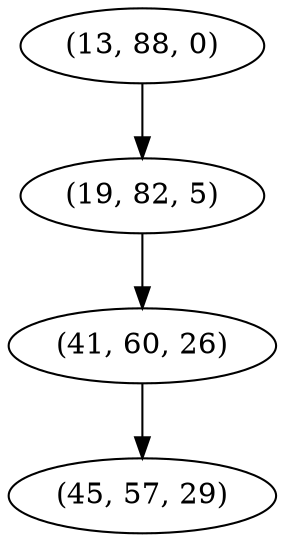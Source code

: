 digraph tree {
    "(13, 88, 0)";
    "(19, 82, 5)";
    "(41, 60, 26)";
    "(45, 57, 29)";
    "(13, 88, 0)" -> "(19, 82, 5)";
    "(19, 82, 5)" -> "(41, 60, 26)";
    "(41, 60, 26)" -> "(45, 57, 29)";
}
